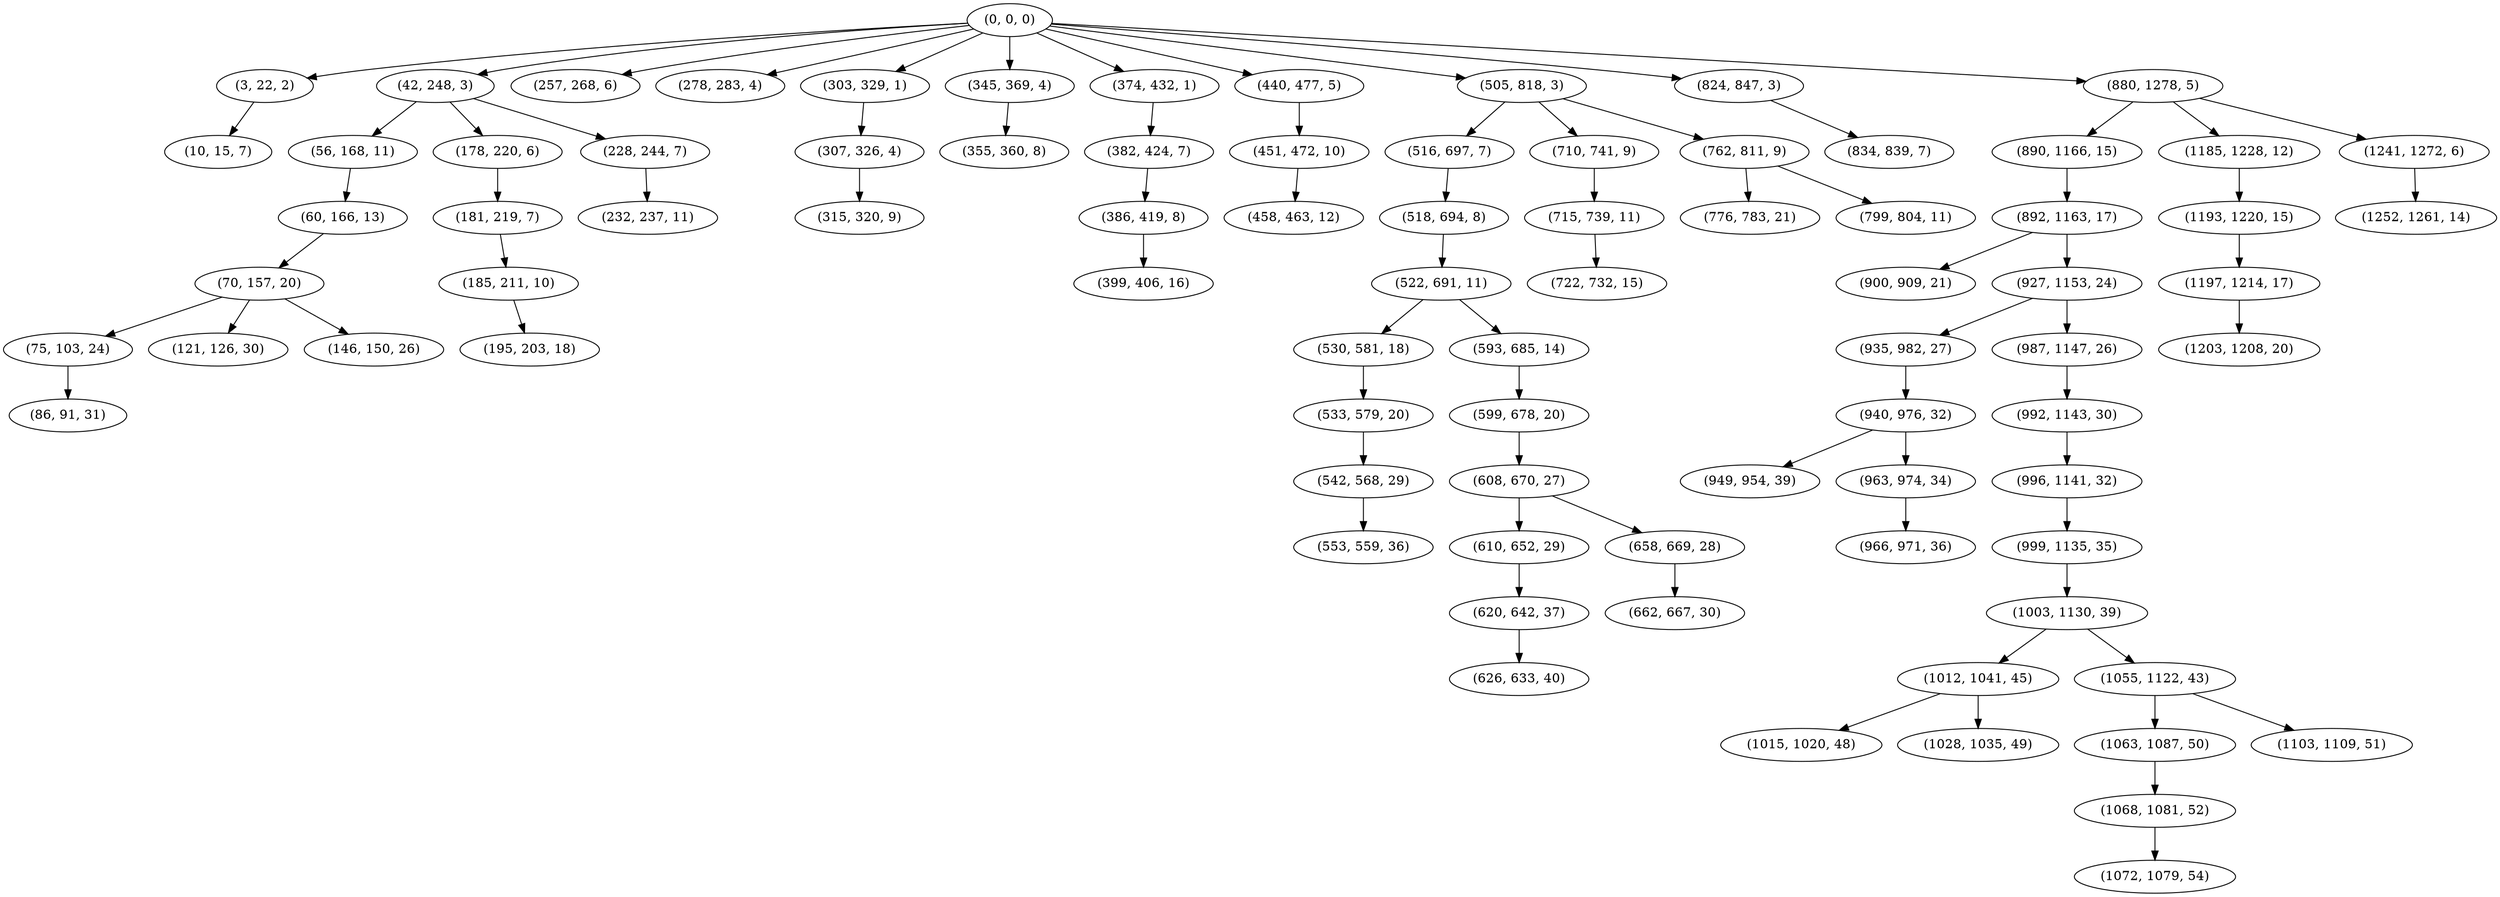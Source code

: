 digraph tree {
    "(0, 0, 0)";
    "(3, 22, 2)";
    "(10, 15, 7)";
    "(42, 248, 3)";
    "(56, 168, 11)";
    "(60, 166, 13)";
    "(70, 157, 20)";
    "(75, 103, 24)";
    "(86, 91, 31)";
    "(121, 126, 30)";
    "(146, 150, 26)";
    "(178, 220, 6)";
    "(181, 219, 7)";
    "(185, 211, 10)";
    "(195, 203, 18)";
    "(228, 244, 7)";
    "(232, 237, 11)";
    "(257, 268, 6)";
    "(278, 283, 4)";
    "(303, 329, 1)";
    "(307, 326, 4)";
    "(315, 320, 9)";
    "(345, 369, 4)";
    "(355, 360, 8)";
    "(374, 432, 1)";
    "(382, 424, 7)";
    "(386, 419, 8)";
    "(399, 406, 16)";
    "(440, 477, 5)";
    "(451, 472, 10)";
    "(458, 463, 12)";
    "(505, 818, 3)";
    "(516, 697, 7)";
    "(518, 694, 8)";
    "(522, 691, 11)";
    "(530, 581, 18)";
    "(533, 579, 20)";
    "(542, 568, 29)";
    "(553, 559, 36)";
    "(593, 685, 14)";
    "(599, 678, 20)";
    "(608, 670, 27)";
    "(610, 652, 29)";
    "(620, 642, 37)";
    "(626, 633, 40)";
    "(658, 669, 28)";
    "(662, 667, 30)";
    "(710, 741, 9)";
    "(715, 739, 11)";
    "(722, 732, 15)";
    "(762, 811, 9)";
    "(776, 783, 21)";
    "(799, 804, 11)";
    "(824, 847, 3)";
    "(834, 839, 7)";
    "(880, 1278, 5)";
    "(890, 1166, 15)";
    "(892, 1163, 17)";
    "(900, 909, 21)";
    "(927, 1153, 24)";
    "(935, 982, 27)";
    "(940, 976, 32)";
    "(949, 954, 39)";
    "(963, 974, 34)";
    "(966, 971, 36)";
    "(987, 1147, 26)";
    "(992, 1143, 30)";
    "(996, 1141, 32)";
    "(999, 1135, 35)";
    "(1003, 1130, 39)";
    "(1012, 1041, 45)";
    "(1015, 1020, 48)";
    "(1028, 1035, 49)";
    "(1055, 1122, 43)";
    "(1063, 1087, 50)";
    "(1068, 1081, 52)";
    "(1072, 1079, 54)";
    "(1103, 1109, 51)";
    "(1185, 1228, 12)";
    "(1193, 1220, 15)";
    "(1197, 1214, 17)";
    "(1203, 1208, 20)";
    "(1241, 1272, 6)";
    "(1252, 1261, 14)";
    "(0, 0, 0)" -> "(3, 22, 2)";
    "(0, 0, 0)" -> "(42, 248, 3)";
    "(0, 0, 0)" -> "(257, 268, 6)";
    "(0, 0, 0)" -> "(278, 283, 4)";
    "(0, 0, 0)" -> "(303, 329, 1)";
    "(0, 0, 0)" -> "(345, 369, 4)";
    "(0, 0, 0)" -> "(374, 432, 1)";
    "(0, 0, 0)" -> "(440, 477, 5)";
    "(0, 0, 0)" -> "(505, 818, 3)";
    "(0, 0, 0)" -> "(824, 847, 3)";
    "(0, 0, 0)" -> "(880, 1278, 5)";
    "(3, 22, 2)" -> "(10, 15, 7)";
    "(42, 248, 3)" -> "(56, 168, 11)";
    "(42, 248, 3)" -> "(178, 220, 6)";
    "(42, 248, 3)" -> "(228, 244, 7)";
    "(56, 168, 11)" -> "(60, 166, 13)";
    "(60, 166, 13)" -> "(70, 157, 20)";
    "(70, 157, 20)" -> "(75, 103, 24)";
    "(70, 157, 20)" -> "(121, 126, 30)";
    "(70, 157, 20)" -> "(146, 150, 26)";
    "(75, 103, 24)" -> "(86, 91, 31)";
    "(178, 220, 6)" -> "(181, 219, 7)";
    "(181, 219, 7)" -> "(185, 211, 10)";
    "(185, 211, 10)" -> "(195, 203, 18)";
    "(228, 244, 7)" -> "(232, 237, 11)";
    "(303, 329, 1)" -> "(307, 326, 4)";
    "(307, 326, 4)" -> "(315, 320, 9)";
    "(345, 369, 4)" -> "(355, 360, 8)";
    "(374, 432, 1)" -> "(382, 424, 7)";
    "(382, 424, 7)" -> "(386, 419, 8)";
    "(386, 419, 8)" -> "(399, 406, 16)";
    "(440, 477, 5)" -> "(451, 472, 10)";
    "(451, 472, 10)" -> "(458, 463, 12)";
    "(505, 818, 3)" -> "(516, 697, 7)";
    "(505, 818, 3)" -> "(710, 741, 9)";
    "(505, 818, 3)" -> "(762, 811, 9)";
    "(516, 697, 7)" -> "(518, 694, 8)";
    "(518, 694, 8)" -> "(522, 691, 11)";
    "(522, 691, 11)" -> "(530, 581, 18)";
    "(522, 691, 11)" -> "(593, 685, 14)";
    "(530, 581, 18)" -> "(533, 579, 20)";
    "(533, 579, 20)" -> "(542, 568, 29)";
    "(542, 568, 29)" -> "(553, 559, 36)";
    "(593, 685, 14)" -> "(599, 678, 20)";
    "(599, 678, 20)" -> "(608, 670, 27)";
    "(608, 670, 27)" -> "(610, 652, 29)";
    "(608, 670, 27)" -> "(658, 669, 28)";
    "(610, 652, 29)" -> "(620, 642, 37)";
    "(620, 642, 37)" -> "(626, 633, 40)";
    "(658, 669, 28)" -> "(662, 667, 30)";
    "(710, 741, 9)" -> "(715, 739, 11)";
    "(715, 739, 11)" -> "(722, 732, 15)";
    "(762, 811, 9)" -> "(776, 783, 21)";
    "(762, 811, 9)" -> "(799, 804, 11)";
    "(824, 847, 3)" -> "(834, 839, 7)";
    "(880, 1278, 5)" -> "(890, 1166, 15)";
    "(880, 1278, 5)" -> "(1185, 1228, 12)";
    "(880, 1278, 5)" -> "(1241, 1272, 6)";
    "(890, 1166, 15)" -> "(892, 1163, 17)";
    "(892, 1163, 17)" -> "(900, 909, 21)";
    "(892, 1163, 17)" -> "(927, 1153, 24)";
    "(927, 1153, 24)" -> "(935, 982, 27)";
    "(927, 1153, 24)" -> "(987, 1147, 26)";
    "(935, 982, 27)" -> "(940, 976, 32)";
    "(940, 976, 32)" -> "(949, 954, 39)";
    "(940, 976, 32)" -> "(963, 974, 34)";
    "(963, 974, 34)" -> "(966, 971, 36)";
    "(987, 1147, 26)" -> "(992, 1143, 30)";
    "(992, 1143, 30)" -> "(996, 1141, 32)";
    "(996, 1141, 32)" -> "(999, 1135, 35)";
    "(999, 1135, 35)" -> "(1003, 1130, 39)";
    "(1003, 1130, 39)" -> "(1012, 1041, 45)";
    "(1003, 1130, 39)" -> "(1055, 1122, 43)";
    "(1012, 1041, 45)" -> "(1015, 1020, 48)";
    "(1012, 1041, 45)" -> "(1028, 1035, 49)";
    "(1055, 1122, 43)" -> "(1063, 1087, 50)";
    "(1055, 1122, 43)" -> "(1103, 1109, 51)";
    "(1063, 1087, 50)" -> "(1068, 1081, 52)";
    "(1068, 1081, 52)" -> "(1072, 1079, 54)";
    "(1185, 1228, 12)" -> "(1193, 1220, 15)";
    "(1193, 1220, 15)" -> "(1197, 1214, 17)";
    "(1197, 1214, 17)" -> "(1203, 1208, 20)";
    "(1241, 1272, 6)" -> "(1252, 1261, 14)";
}
